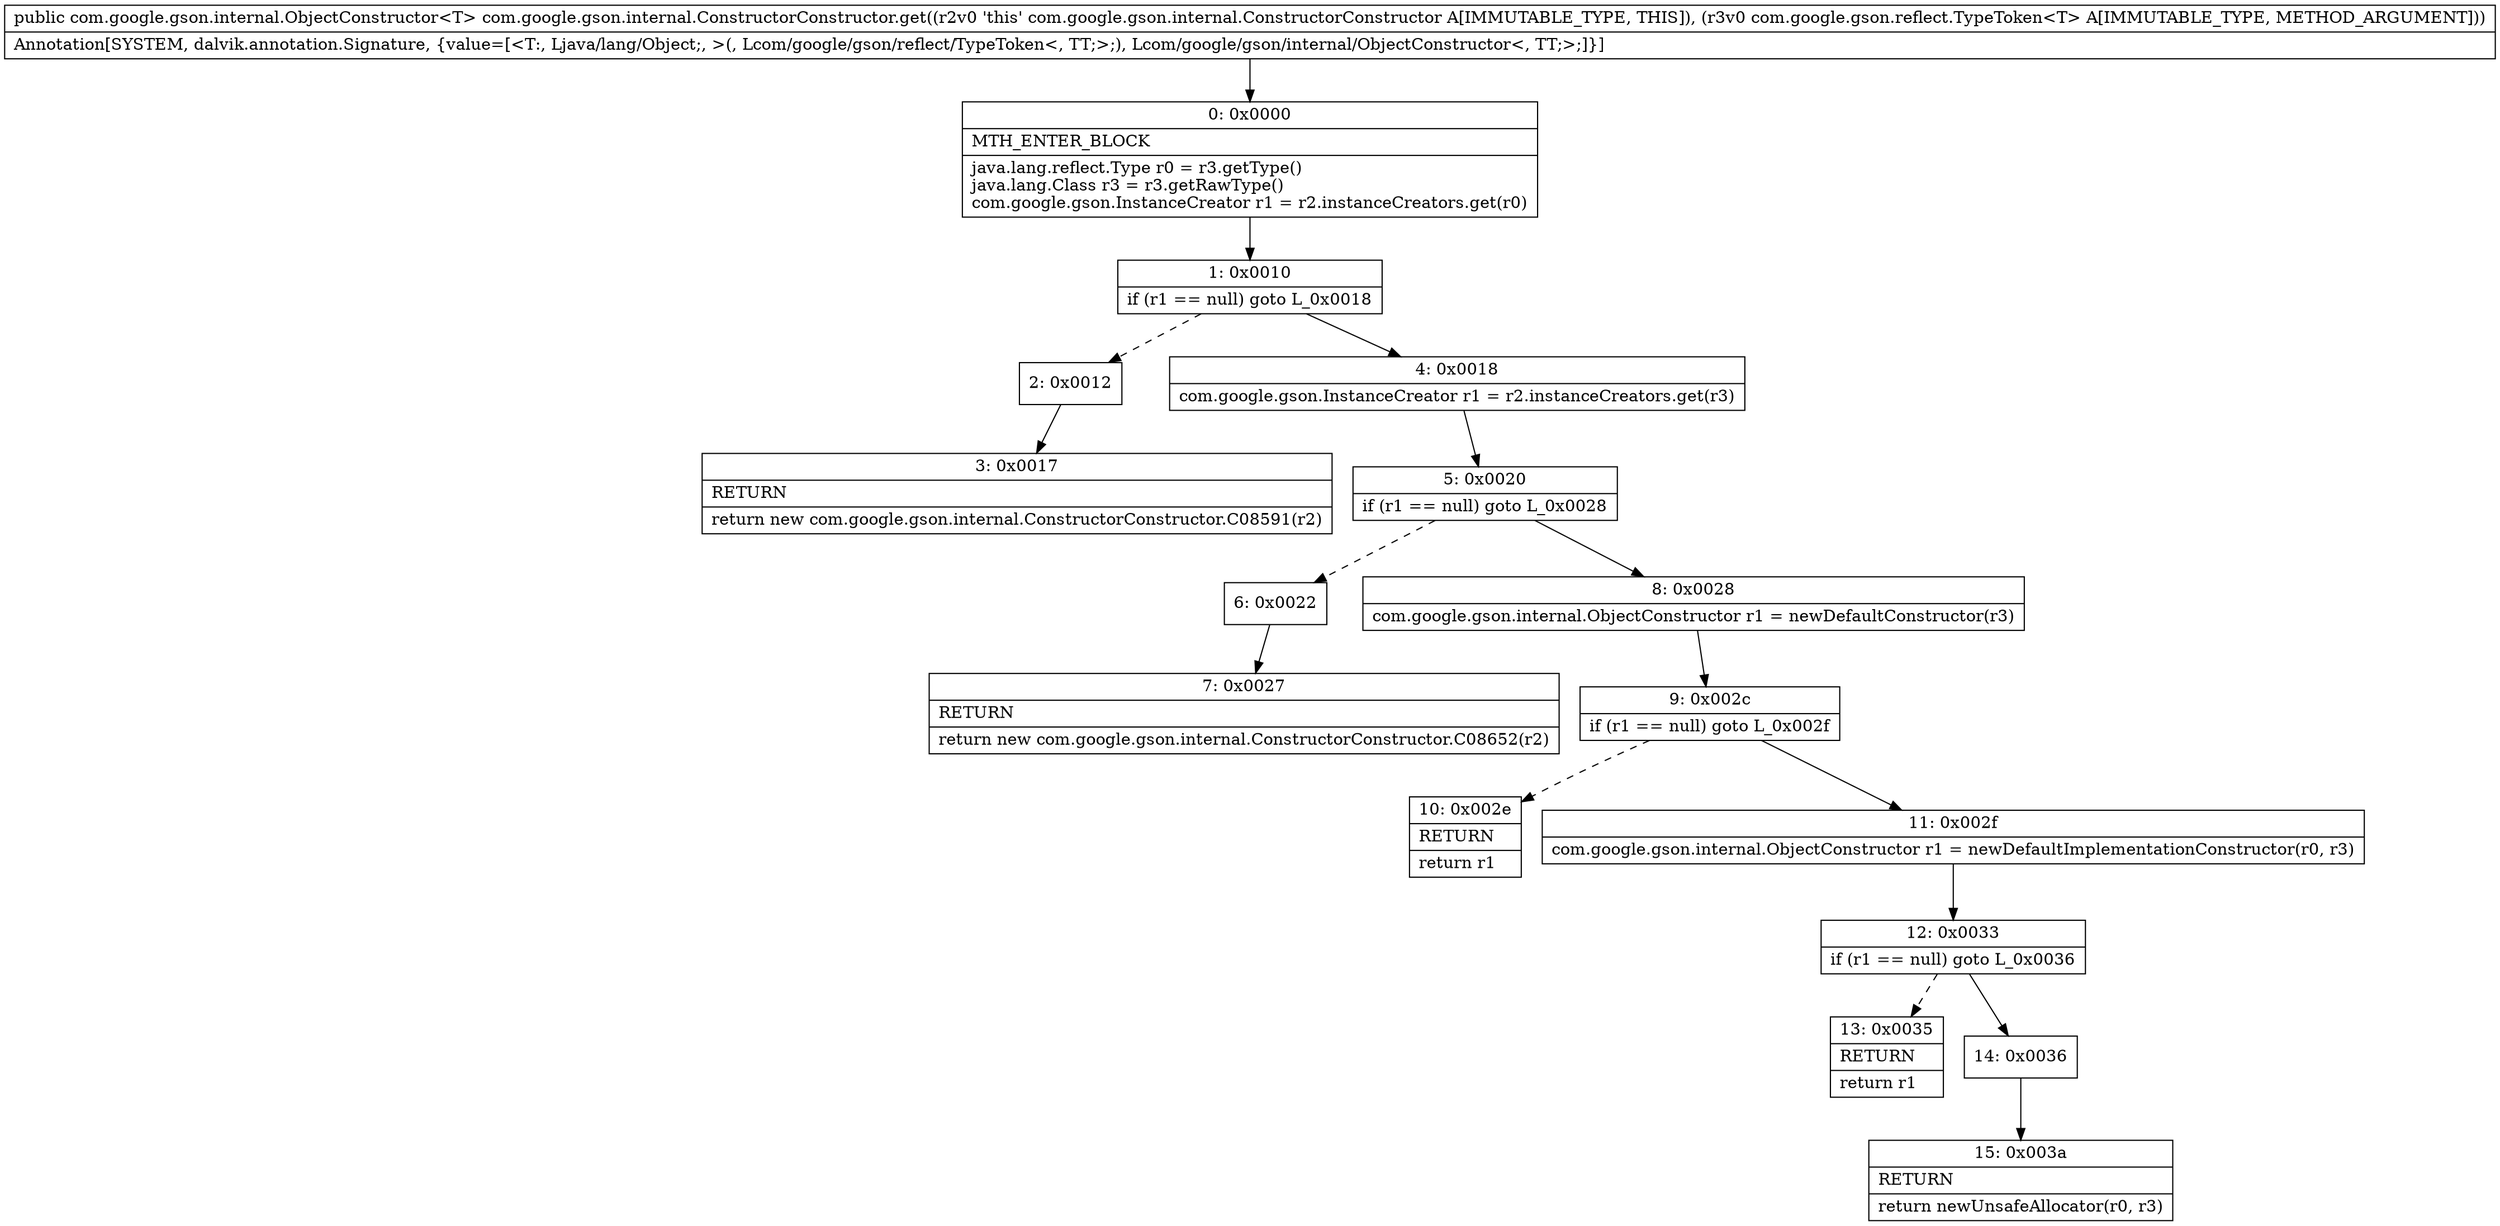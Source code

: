 digraph "CFG forcom.google.gson.internal.ConstructorConstructor.get(Lcom\/google\/gson\/reflect\/TypeToken;)Lcom\/google\/gson\/internal\/ObjectConstructor;" {
Node_0 [shape=record,label="{0\:\ 0x0000|MTH_ENTER_BLOCK\l|java.lang.reflect.Type r0 = r3.getType()\ljava.lang.Class r3 = r3.getRawType()\lcom.google.gson.InstanceCreator r1 = r2.instanceCreators.get(r0)\l}"];
Node_1 [shape=record,label="{1\:\ 0x0010|if (r1 == null) goto L_0x0018\l}"];
Node_2 [shape=record,label="{2\:\ 0x0012}"];
Node_3 [shape=record,label="{3\:\ 0x0017|RETURN\l|return new com.google.gson.internal.ConstructorConstructor.C08591(r2)\l}"];
Node_4 [shape=record,label="{4\:\ 0x0018|com.google.gson.InstanceCreator r1 = r2.instanceCreators.get(r3)\l}"];
Node_5 [shape=record,label="{5\:\ 0x0020|if (r1 == null) goto L_0x0028\l}"];
Node_6 [shape=record,label="{6\:\ 0x0022}"];
Node_7 [shape=record,label="{7\:\ 0x0027|RETURN\l|return new com.google.gson.internal.ConstructorConstructor.C08652(r2)\l}"];
Node_8 [shape=record,label="{8\:\ 0x0028|com.google.gson.internal.ObjectConstructor r1 = newDefaultConstructor(r3)\l}"];
Node_9 [shape=record,label="{9\:\ 0x002c|if (r1 == null) goto L_0x002f\l}"];
Node_10 [shape=record,label="{10\:\ 0x002e|RETURN\l|return r1\l}"];
Node_11 [shape=record,label="{11\:\ 0x002f|com.google.gson.internal.ObjectConstructor r1 = newDefaultImplementationConstructor(r0, r3)\l}"];
Node_12 [shape=record,label="{12\:\ 0x0033|if (r1 == null) goto L_0x0036\l}"];
Node_13 [shape=record,label="{13\:\ 0x0035|RETURN\l|return r1\l}"];
Node_14 [shape=record,label="{14\:\ 0x0036}"];
Node_15 [shape=record,label="{15\:\ 0x003a|RETURN\l|return newUnsafeAllocator(r0, r3)\l}"];
MethodNode[shape=record,label="{public com.google.gson.internal.ObjectConstructor\<T\> com.google.gson.internal.ConstructorConstructor.get((r2v0 'this' com.google.gson.internal.ConstructorConstructor A[IMMUTABLE_TYPE, THIS]), (r3v0 com.google.gson.reflect.TypeToken\<T\> A[IMMUTABLE_TYPE, METHOD_ARGUMENT]))  | Annotation[SYSTEM, dalvik.annotation.Signature, \{value=[\<T:, Ljava\/lang\/Object;, \>(, Lcom\/google\/gson\/reflect\/TypeToken\<, TT;\>;), Lcom\/google\/gson\/internal\/ObjectConstructor\<, TT;\>;]\}]\l}"];
MethodNode -> Node_0;
Node_0 -> Node_1;
Node_1 -> Node_2[style=dashed];
Node_1 -> Node_4;
Node_2 -> Node_3;
Node_4 -> Node_5;
Node_5 -> Node_6[style=dashed];
Node_5 -> Node_8;
Node_6 -> Node_7;
Node_8 -> Node_9;
Node_9 -> Node_10[style=dashed];
Node_9 -> Node_11;
Node_11 -> Node_12;
Node_12 -> Node_13[style=dashed];
Node_12 -> Node_14;
Node_14 -> Node_15;
}

